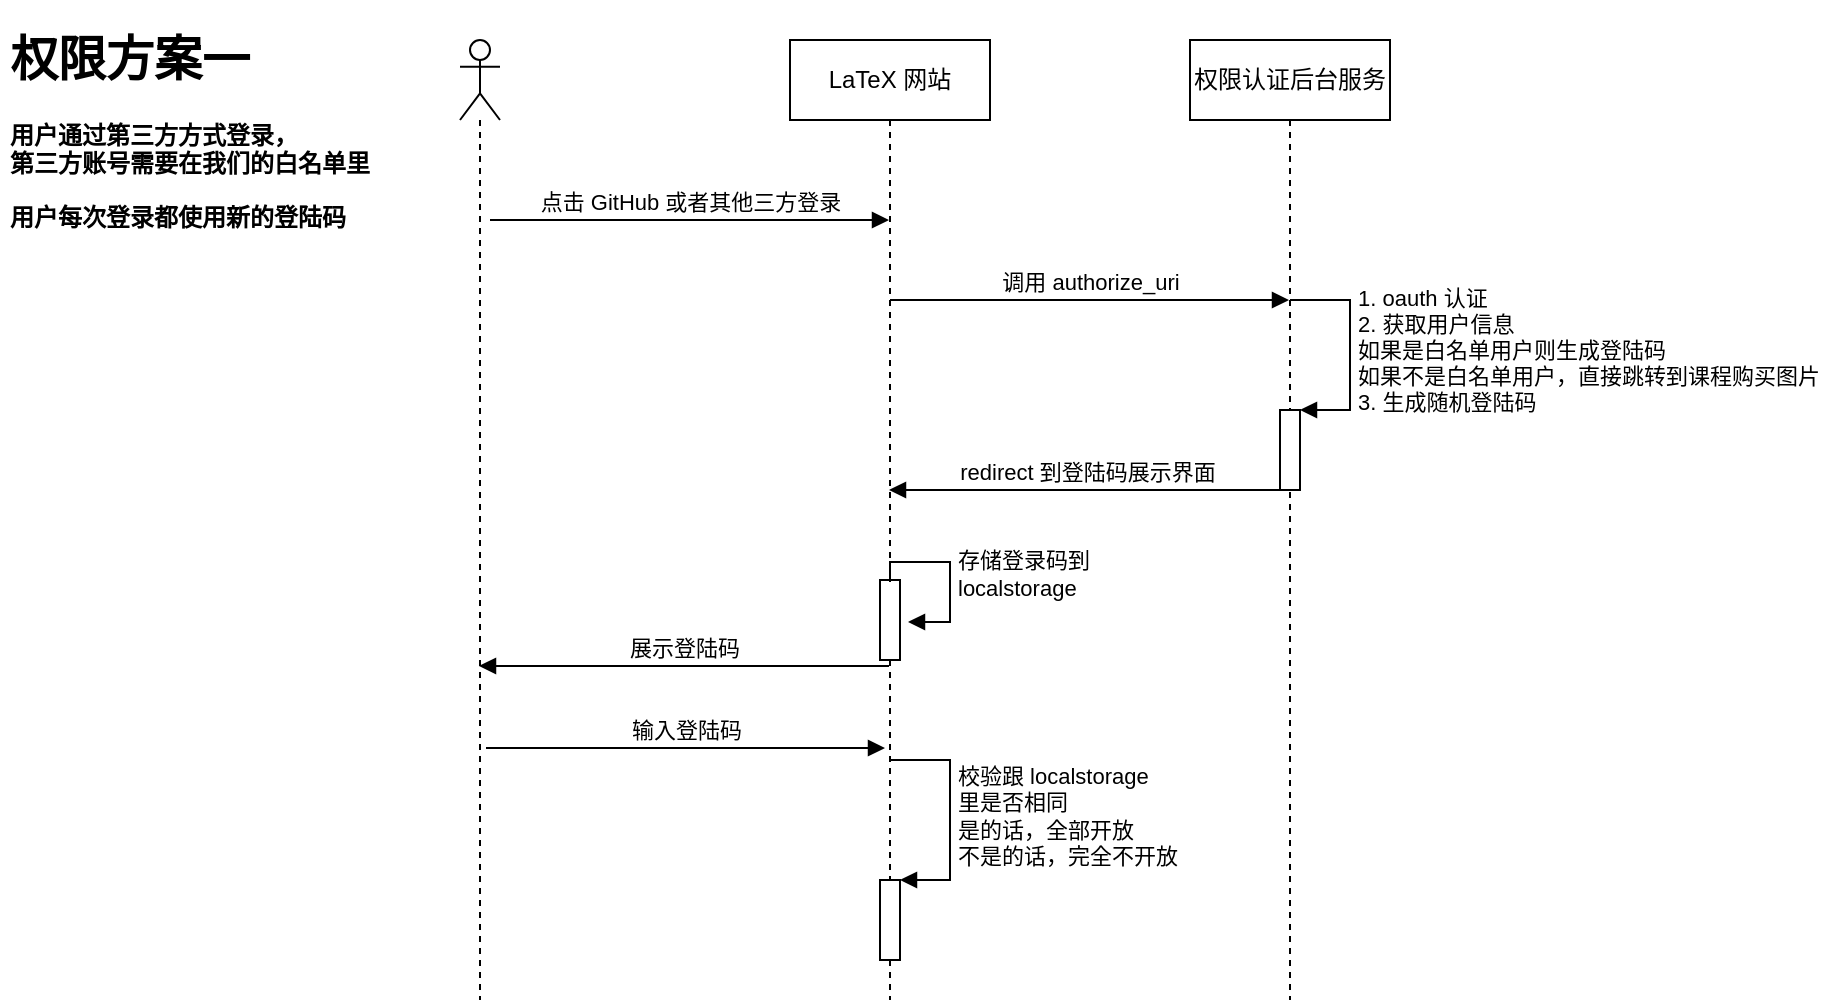 <mxfile version="15.7.0" type="github">
  <diagram id="WysSDMZiBoA45H_Ge83W" name="Page-1">
    <mxGraphModel dx="946" dy="588" grid="1" gridSize="10" guides="1" tooltips="1" connect="1" arrows="1" fold="1" page="1" pageScale="1" pageWidth="827" pageHeight="1169" math="0" shadow="0">
      <root>
        <mxCell id="0" />
        <mxCell id="1" parent="0" />
        <mxCell id="HgGVAh2WgaMXoRP4tEBU-4" value="" style="shape=umlLifeline;participant=umlActor;perimeter=lifelinePerimeter;whiteSpace=wrap;html=1;container=1;collapsible=0;recursiveResize=0;verticalAlign=top;spacingTop=36;outlineConnect=0;" parent="1" vertex="1">
          <mxGeometry x="260" y="70" width="20" height="480" as="geometry" />
        </mxCell>
        <mxCell id="HgGVAh2WgaMXoRP4tEBU-9" value="点击 GitHub 或者其他三方登录" style="html=1;verticalAlign=bottom;endArrow=block;rounded=0;" parent="HgGVAh2WgaMXoRP4tEBU-4" edge="1">
          <mxGeometry width="80" relative="1" as="geometry">
            <mxPoint x="15" y="90" as="sourcePoint" />
            <mxPoint x="214.5" y="90" as="targetPoint" />
            <Array as="points">
              <mxPoint x="85" y="90" />
              <mxPoint x="135" y="90" />
            </Array>
          </mxGeometry>
        </mxCell>
        <mxCell id="HgGVAh2WgaMXoRP4tEBU-26" value="输入登陆码" style="html=1;verticalAlign=bottom;endArrow=block;rounded=0;" parent="HgGVAh2WgaMXoRP4tEBU-4" edge="1">
          <mxGeometry width="80" relative="1" as="geometry">
            <mxPoint x="13" y="354" as="sourcePoint" />
            <mxPoint x="212.5" y="354" as="targetPoint" />
          </mxGeometry>
        </mxCell>
        <mxCell id="HgGVAh2WgaMXoRP4tEBU-5" value="LaTeX 网站" style="shape=umlLifeline;perimeter=lifelinePerimeter;whiteSpace=wrap;html=1;container=1;collapsible=0;recursiveResize=0;outlineConnect=0;" parent="1" vertex="1">
          <mxGeometry x="425" y="70" width="100" height="480" as="geometry" />
        </mxCell>
        <mxCell id="HgGVAh2WgaMXoRP4tEBU-10" value="调用&amp;nbsp;authorize_uri" style="html=1;verticalAlign=bottom;endArrow=block;rounded=0;" parent="HgGVAh2WgaMXoRP4tEBU-5" target="HgGVAh2WgaMXoRP4tEBU-6" edge="1">
          <mxGeometry width="80" relative="1" as="geometry">
            <mxPoint x="50" y="130" as="sourcePoint" />
            <mxPoint x="130" y="130" as="targetPoint" />
          </mxGeometry>
        </mxCell>
        <mxCell id="HgGVAh2WgaMXoRP4tEBU-23" value="" style="html=1;points=[];perimeter=orthogonalPerimeter;" parent="HgGVAh2WgaMXoRP4tEBU-5" vertex="1">
          <mxGeometry x="45" y="270" width="10" height="40" as="geometry" />
        </mxCell>
        <mxCell id="HgGVAh2WgaMXoRP4tEBU-24" value="存储登录码到&lt;br&gt;localstorage" style="edgeStyle=orthogonalEdgeStyle;html=1;align=left;spacingLeft=2;endArrow=block;rounded=0;entryX=1;entryY=0;" parent="HgGVAh2WgaMXoRP4tEBU-5" edge="1">
          <mxGeometry relative="1" as="geometry">
            <mxPoint x="50" y="271" as="sourcePoint" />
            <Array as="points">
              <mxPoint x="50" y="261" />
              <mxPoint x="80" y="261" />
              <mxPoint x="80" y="291" />
            </Array>
            <mxPoint x="59" y="291" as="targetPoint" />
          </mxGeometry>
        </mxCell>
        <mxCell id="HgGVAh2WgaMXoRP4tEBU-27" value="" style="html=1;points=[];perimeter=orthogonalPerimeter;" parent="HgGVAh2WgaMXoRP4tEBU-5" vertex="1">
          <mxGeometry x="45" y="420" width="10" height="40" as="geometry" />
        </mxCell>
        <mxCell id="HgGVAh2WgaMXoRP4tEBU-28" value="校验跟 localstorage&lt;br&gt;里是否相同&lt;br&gt;是的话，全部开放&lt;br&gt;不是的话，完全不开放" style="edgeStyle=orthogonalEdgeStyle;html=1;align=left;spacingLeft=2;endArrow=block;rounded=0;entryX=1;entryY=0;" parent="HgGVAh2WgaMXoRP4tEBU-5" target="HgGVAh2WgaMXoRP4tEBU-27" edge="1">
          <mxGeometry relative="1" as="geometry">
            <mxPoint x="50" y="360" as="sourcePoint" />
            <Array as="points">
              <mxPoint x="80" y="360" />
            </Array>
          </mxGeometry>
        </mxCell>
        <mxCell id="HgGVAh2WgaMXoRP4tEBU-6" value="&lt;span style=&quot;text-align: left&quot;&gt;权限认证后台服务&lt;/span&gt;" style="shape=umlLifeline;perimeter=lifelinePerimeter;whiteSpace=wrap;html=1;container=1;collapsible=0;recursiveResize=0;outlineConnect=0;" parent="1" vertex="1">
          <mxGeometry x="625" y="70" width="100" height="480" as="geometry" />
        </mxCell>
        <mxCell id="HgGVAh2WgaMXoRP4tEBU-11" value="" style="html=1;points=[];perimeter=orthogonalPerimeter;" parent="HgGVAh2WgaMXoRP4tEBU-6" vertex="1">
          <mxGeometry x="45" y="185" width="10" height="40" as="geometry" />
        </mxCell>
        <mxCell id="HgGVAh2WgaMXoRP4tEBU-12" value="1. oauth 认证&lt;br&gt;2. 获取用户信息&lt;br&gt;如果是白名单用户则生成登陆码&lt;br&gt;如果不是白名单用户，直接跳转到课程购买图片&lt;br&gt;3. 生成随机登陆码" style="edgeStyle=orthogonalEdgeStyle;html=1;align=left;spacingLeft=2;endArrow=block;rounded=0;entryX=1;entryY=0;" parent="HgGVAh2WgaMXoRP4tEBU-6" target="HgGVAh2WgaMXoRP4tEBU-11" edge="1">
          <mxGeometry relative="1" as="geometry">
            <mxPoint x="50" y="130" as="sourcePoint" />
            <Array as="points">
              <mxPoint x="80" y="130" />
            </Array>
          </mxGeometry>
        </mxCell>
        <mxCell id="HgGVAh2WgaMXoRP4tEBU-19" value="redirect 到登陆码展示界面&amp;nbsp;" style="html=1;verticalAlign=bottom;endArrow=block;rounded=0;" parent="1" edge="1">
          <mxGeometry width="80" relative="1" as="geometry">
            <mxPoint x="674.5" y="295" as="sourcePoint" />
            <mxPoint x="474.5" y="295" as="targetPoint" />
          </mxGeometry>
        </mxCell>
        <mxCell id="HgGVAh2WgaMXoRP4tEBU-22" value="展示登陆码" style="html=1;verticalAlign=bottom;endArrow=block;rounded=0;" parent="1" edge="1">
          <mxGeometry width="80" relative="1" as="geometry">
            <mxPoint x="474.5" y="383" as="sourcePoint" />
            <mxPoint x="269.5" y="383" as="targetPoint" />
          </mxGeometry>
        </mxCell>
        <mxCell id="LCmJqE01S7JY0HaJgBqR-1" value="&lt;h1&gt;权限方案一&lt;/h1&gt;&lt;p&gt;&lt;span style=&quot;font-weight: 700&quot;&gt;用户通过第三方方式登录，&lt;/span&gt;&lt;br style=&quot;padding: 0px ; margin: 0px ; font-weight: 700&quot;&gt;&lt;span style=&quot;font-weight: 700&quot;&gt;第三方账号需要在我们的白名单里&lt;/span&gt;&lt;br&gt;&lt;/p&gt;&lt;p&gt;&lt;b&gt;用户每次登录都使用新的登陆码&lt;/b&gt;&lt;/p&gt;&lt;p style=&quot;text-align: center&quot;&gt;&lt;b&gt;&lt;br&gt;&lt;/b&gt;&lt;/p&gt;" style="text;html=1;strokeColor=none;fillColor=none;spacing=5;spacingTop=-20;whiteSpace=wrap;overflow=hidden;rounded=0;" vertex="1" parent="1">
          <mxGeometry x="30" y="60" width="190" height="120" as="geometry" />
        </mxCell>
      </root>
    </mxGraphModel>
  </diagram>
</mxfile>
